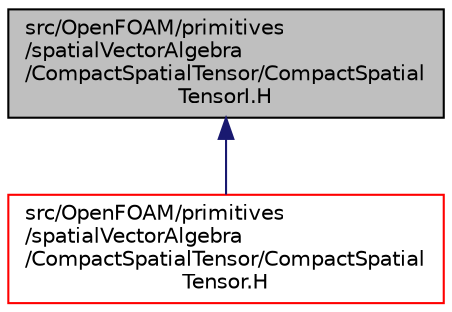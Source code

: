 digraph "src/OpenFOAM/primitives/spatialVectorAlgebra/CompactSpatialTensor/CompactSpatialTensorI.H"
{
  bgcolor="transparent";
  edge [fontname="Helvetica",fontsize="10",labelfontname="Helvetica",labelfontsize="10"];
  node [fontname="Helvetica",fontsize="10",shape=record];
  Node1 [label="src/OpenFOAM/primitives\l/spatialVectorAlgebra\l/CompactSpatialTensor/CompactSpatial\lTensorI.H",height=0.2,width=0.4,color="black", fillcolor="grey75", style="filled", fontcolor="black"];
  Node1 -> Node2 [dir="back",color="midnightblue",fontsize="10",style="solid",fontname="Helvetica"];
  Node2 [label="src/OpenFOAM/primitives\l/spatialVectorAlgebra\l/CompactSpatialTensor/CompactSpatial\lTensor.H",height=0.2,width=0.4,color="red",URL="$a09293.html"];
}
